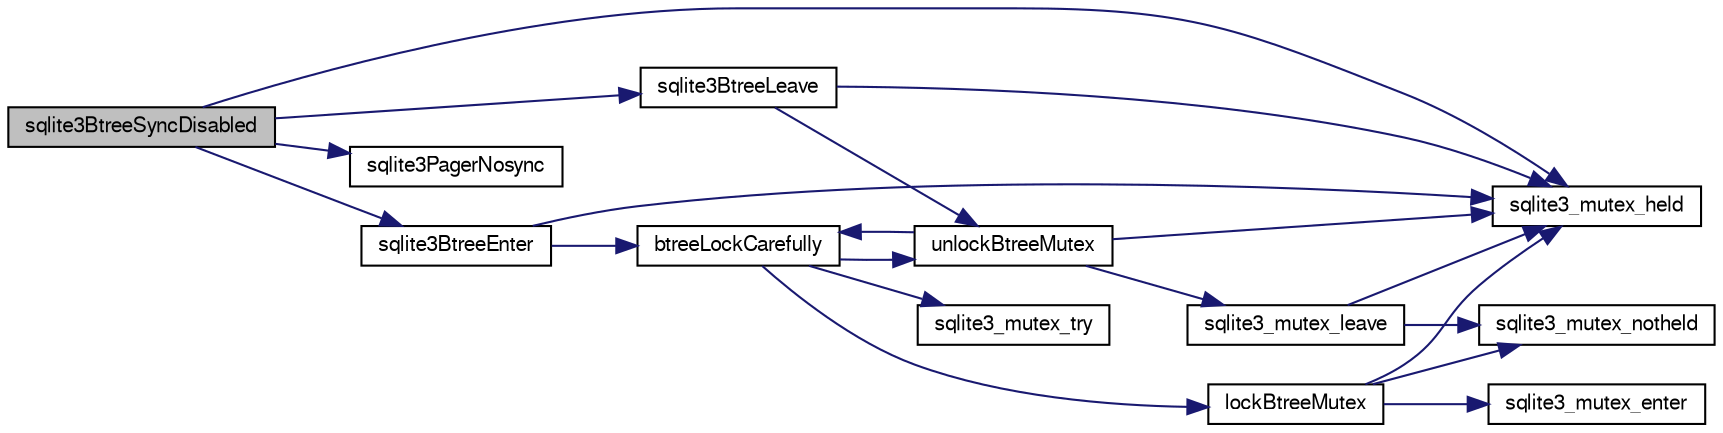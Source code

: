digraph "sqlite3BtreeSyncDisabled"
{
  edge [fontname="FreeSans",fontsize="10",labelfontname="FreeSans",labelfontsize="10"];
  node [fontname="FreeSans",fontsize="10",shape=record];
  rankdir="LR";
  Node466932 [label="sqlite3BtreeSyncDisabled",height=0.2,width=0.4,color="black", fillcolor="grey75", style="filled", fontcolor="black"];
  Node466932 -> Node466933 [color="midnightblue",fontsize="10",style="solid",fontname="FreeSans"];
  Node466933 [label="sqlite3_mutex_held",height=0.2,width=0.4,color="black", fillcolor="white", style="filled",URL="$sqlite3_8c.html#acf77da68932b6bc163c5e68547ecc3e7"];
  Node466932 -> Node466934 [color="midnightblue",fontsize="10",style="solid",fontname="FreeSans"];
  Node466934 [label="sqlite3BtreeEnter",height=0.2,width=0.4,color="black", fillcolor="white", style="filled",URL="$sqlite3_8c.html#afa05d700ca373993fe6b0525b867feff"];
  Node466934 -> Node466933 [color="midnightblue",fontsize="10",style="solid",fontname="FreeSans"];
  Node466934 -> Node466935 [color="midnightblue",fontsize="10",style="solid",fontname="FreeSans"];
  Node466935 [label="btreeLockCarefully",height=0.2,width=0.4,color="black", fillcolor="white", style="filled",URL="$sqlite3_8c.html#a796746b1c1e4d6926960636bd74c79d7"];
  Node466935 -> Node466936 [color="midnightblue",fontsize="10",style="solid",fontname="FreeSans"];
  Node466936 [label="sqlite3_mutex_try",height=0.2,width=0.4,color="black", fillcolor="white", style="filled",URL="$sqlite3_8c.html#a196f84b09bdfda96ae5ae23189be1ec8"];
  Node466935 -> Node466937 [color="midnightblue",fontsize="10",style="solid",fontname="FreeSans"];
  Node466937 [label="unlockBtreeMutex",height=0.2,width=0.4,color="black", fillcolor="white", style="filled",URL="$sqlite3_8c.html#a29bc7d1c753dfa2af9fb296b7dc19a4a"];
  Node466937 -> Node466933 [color="midnightblue",fontsize="10",style="solid",fontname="FreeSans"];
  Node466937 -> Node466938 [color="midnightblue",fontsize="10",style="solid",fontname="FreeSans"];
  Node466938 [label="sqlite3_mutex_leave",height=0.2,width=0.4,color="black", fillcolor="white", style="filled",URL="$sqlite3_8c.html#a5838d235601dbd3c1fa993555c6bcc93"];
  Node466938 -> Node466933 [color="midnightblue",fontsize="10",style="solid",fontname="FreeSans"];
  Node466938 -> Node466939 [color="midnightblue",fontsize="10",style="solid",fontname="FreeSans"];
  Node466939 [label="sqlite3_mutex_notheld",height=0.2,width=0.4,color="black", fillcolor="white", style="filled",URL="$sqlite3_8c.html#a83967c837c1c000d3b5adcfaa688f5dc"];
  Node466937 -> Node466935 [color="midnightblue",fontsize="10",style="solid",fontname="FreeSans"];
  Node466935 -> Node466940 [color="midnightblue",fontsize="10",style="solid",fontname="FreeSans"];
  Node466940 [label="lockBtreeMutex",height=0.2,width=0.4,color="black", fillcolor="white", style="filled",URL="$sqlite3_8c.html#ab1714bc62ac8a451c7b17bc53053ca53"];
  Node466940 -> Node466939 [color="midnightblue",fontsize="10",style="solid",fontname="FreeSans"];
  Node466940 -> Node466933 [color="midnightblue",fontsize="10",style="solid",fontname="FreeSans"];
  Node466940 -> Node466941 [color="midnightblue",fontsize="10",style="solid",fontname="FreeSans"];
  Node466941 [label="sqlite3_mutex_enter",height=0.2,width=0.4,color="black", fillcolor="white", style="filled",URL="$sqlite3_8c.html#a1c12cde690bd89f104de5cbad12a6bf5"];
  Node466932 -> Node466942 [color="midnightblue",fontsize="10",style="solid",fontname="FreeSans"];
  Node466942 [label="sqlite3PagerNosync",height=0.2,width=0.4,color="black", fillcolor="white", style="filled",URL="$sqlite3_8c.html#aef253468a97f22fbec26bf8e3f52c1a4"];
  Node466932 -> Node466943 [color="midnightblue",fontsize="10",style="solid",fontname="FreeSans"];
  Node466943 [label="sqlite3BtreeLeave",height=0.2,width=0.4,color="black", fillcolor="white", style="filled",URL="$sqlite3_8c.html#a460e4f89d1aeef4b4d334cfe8165da89"];
  Node466943 -> Node466937 [color="midnightblue",fontsize="10",style="solid",fontname="FreeSans"];
  Node466943 -> Node466933 [color="midnightblue",fontsize="10",style="solid",fontname="FreeSans"];
}
